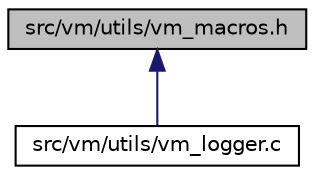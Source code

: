 digraph "src/vm/utils/vm_macros.h"
{
  edge [fontname="Helvetica",fontsize="10",labelfontname="Helvetica",labelfontsize="10"];
  node [fontname="Helvetica",fontsize="10",shape=record];
  Node1 [label="src/vm/utils/vm_macros.h",height=0.2,width=0.4,color="black", fillcolor="grey75", style="filled", fontcolor="black"];
  Node1 -> Node2 [dir="back",color="midnightblue",fontsize="10",style="solid"];
  Node2 [label="src/vm/utils/vm_logger.c",height=0.2,width=0.4,color="black", fillcolor="white", style="filled",URL="$vm__logger_8c.html"];
}

